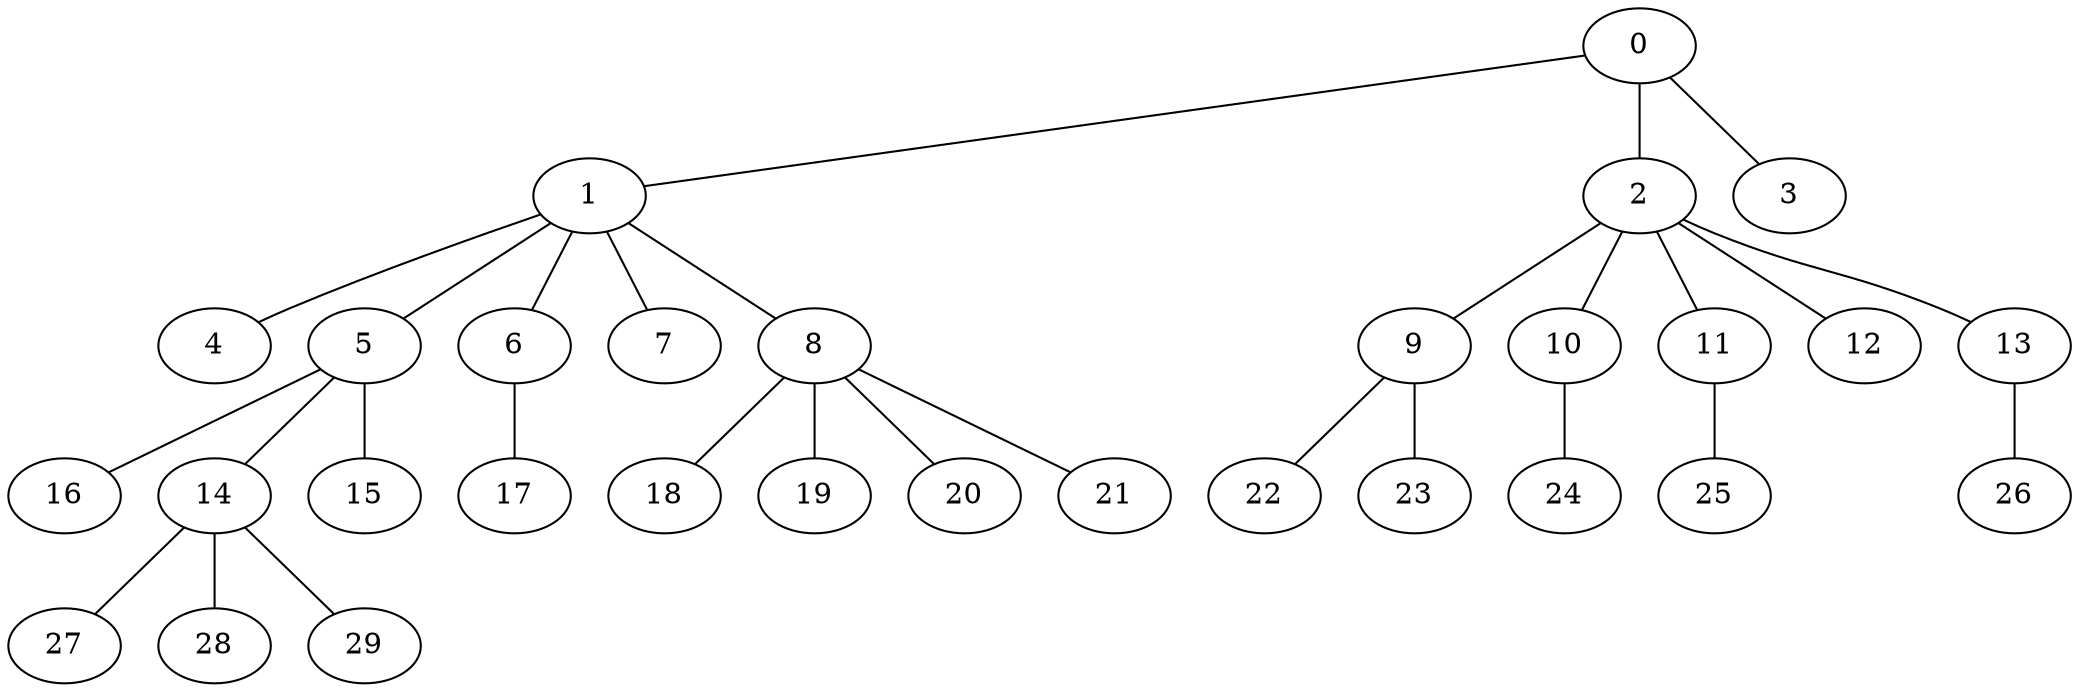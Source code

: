 
graph graphname {
    0 -- 1
0 -- 2
0 -- 3
1 -- 4
1 -- 5
1 -- 6
1 -- 7
1 -- 8
2 -- 9
2 -- 10
2 -- 11
2 -- 12
2 -- 13
5 -- 16
5 -- 14
5 -- 15
6 -- 17
8 -- 18
8 -- 19
8 -- 20
8 -- 21
9 -- 22
9 -- 23
10 -- 24
11 -- 25
13 -- 26
14 -- 27
14 -- 28
14 -- 29

}
